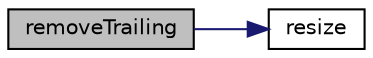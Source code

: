 digraph "removeTrailing"
{
  bgcolor="transparent";
  edge [fontname="Helvetica",fontsize="10",labelfontname="Helvetica",labelfontsize="10"];
  node [fontname="Helvetica",fontsize="10",shape=record];
  rankdir="LR";
  Node225 [label="removeTrailing",height=0.2,width=0.4,color="black", fillcolor="grey75", style="filled", fontcolor="black"];
  Node225 -> Node226 [color="midnightblue",fontsize="10",style="solid",fontname="Helvetica"];
  Node226 [label="resize",height=0.2,width=0.4,color="black",URL="$a19883.html#a83c576c299ddb7ba25205e45c942167a"];
}

